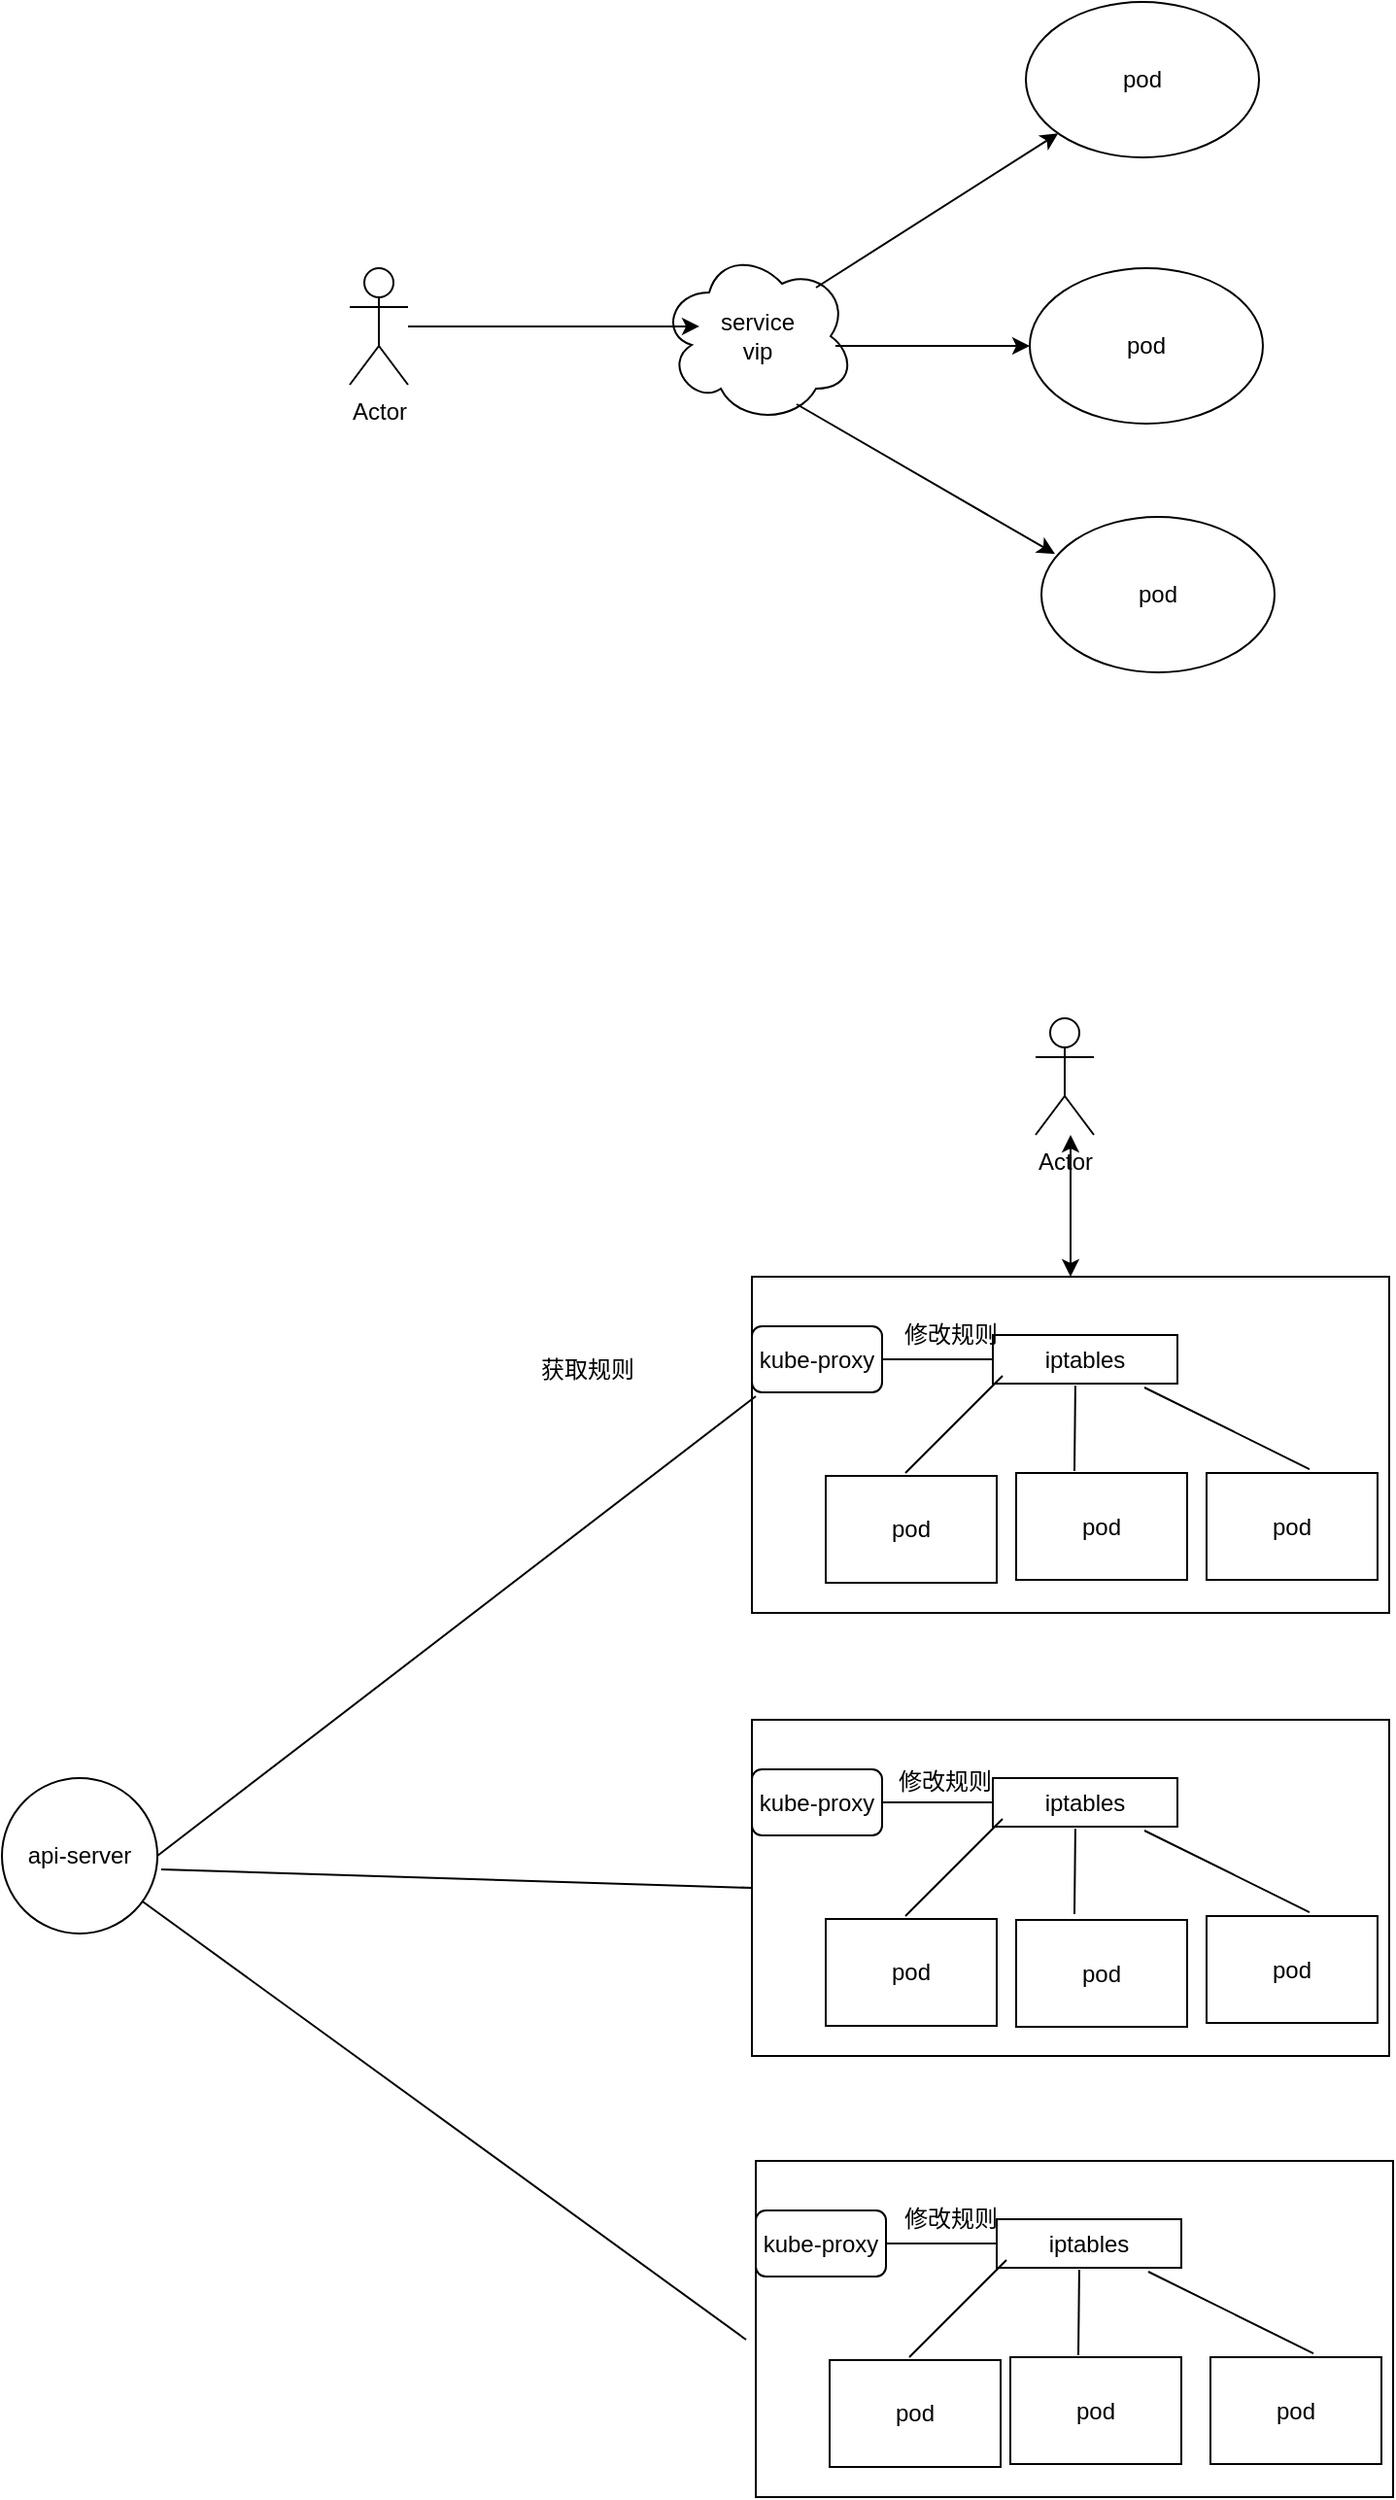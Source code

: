 <mxfile>
    <diagram id="Dsr6dYloNJloRHsYJIIj" name="第 1 页">
        <mxGraphModel dx="1378" dy="860" grid="0" gridSize="10" guides="1" tooltips="1" connect="1" arrows="1" fold="1" page="1" pageScale="1" pageWidth="3300" pageHeight="2339" math="0" shadow="0">
            <root>
                <mxCell id="0"/>
                <mxCell id="1" parent="0"/>
                <mxCell id="2" value="pod" style="ellipse;whiteSpace=wrap;html=1;" parent="1" vertex="1">
                    <mxGeometry x="558" y="183" width="120" height="80" as="geometry"/>
                </mxCell>
                <mxCell id="3" value="pod" style="ellipse;whiteSpace=wrap;html=1;" parent="1" vertex="1">
                    <mxGeometry x="566" y="448" width="120" height="80" as="geometry"/>
                </mxCell>
                <mxCell id="4" value="pod" style="ellipse;whiteSpace=wrap;html=1;" parent="1" vertex="1">
                    <mxGeometry x="560" y="320" width="120" height="80" as="geometry"/>
                </mxCell>
                <mxCell id="5" value="service&lt;br&gt;vip" style="ellipse;shape=cloud;whiteSpace=wrap;html=1;" parent="1" vertex="1">
                    <mxGeometry x="370" y="310" width="100" height="90" as="geometry"/>
                </mxCell>
                <mxCell id="17" style="edgeStyle=orthogonalEdgeStyle;orthogonalLoop=1;jettySize=auto;html=1;entryX=0.2;entryY=0.444;entryDx=0;entryDy=0;entryPerimeter=0;" parent="1" source="6" target="5" edge="1">
                    <mxGeometry relative="1" as="geometry"/>
                </mxCell>
                <mxCell id="6" value="Actor" style="shape=umlActor;verticalLabelPosition=bottom;verticalAlign=top;html=1;outlineConnect=0;" parent="1" vertex="1">
                    <mxGeometry x="210" y="320" width="30" height="60" as="geometry"/>
                </mxCell>
                <mxCell id="11" value="" style="endArrow=classic;html=1;" parent="1" target="2" edge="1">
                    <mxGeometry width="50" height="50" relative="1" as="geometry">
                        <mxPoint x="450" y="330" as="sourcePoint"/>
                        <mxPoint x="500" y="280" as="targetPoint"/>
                    </mxGeometry>
                </mxCell>
                <mxCell id="12" value="" style="endArrow=classic;html=1;entryX=0.058;entryY=0.238;entryDx=0;entryDy=0;entryPerimeter=0;" parent="1" target="3" edge="1">
                    <mxGeometry width="50" height="50" relative="1" as="geometry">
                        <mxPoint x="440" y="390" as="sourcePoint"/>
                        <mxPoint x="572.248" y="281.09" as="targetPoint"/>
                    </mxGeometry>
                </mxCell>
                <mxCell id="13" value="" style="endArrow=classic;html=1;entryX=0;entryY=0.5;entryDx=0;entryDy=0;" parent="1" target="4" edge="1">
                    <mxGeometry width="50" height="50" relative="1" as="geometry">
                        <mxPoint x="460" y="360" as="sourcePoint"/>
                        <mxPoint x="510" y="310" as="targetPoint"/>
                    </mxGeometry>
                </mxCell>
                <mxCell id="18" value="api-server" style="ellipse;whiteSpace=wrap;html=1;aspect=fixed;" vertex="1" parent="1">
                    <mxGeometry x="31" y="1097" width="80" height="80" as="geometry"/>
                </mxCell>
                <mxCell id="19" value="" style="rounded=0;whiteSpace=wrap;html=1;" vertex="1" parent="1">
                    <mxGeometry x="417" y="839" width="328" height="173" as="geometry"/>
                </mxCell>
                <mxCell id="20" value="kube-proxy" style="rounded=1;whiteSpace=wrap;html=1;" vertex="1" parent="1">
                    <mxGeometry x="417" y="864.5" width="67" height="34" as="geometry"/>
                </mxCell>
                <mxCell id="21" value="pod" style="rounded=0;whiteSpace=wrap;html=1;" vertex="1" parent="1">
                    <mxGeometry x="455" y="941.5" width="88" height="55" as="geometry"/>
                </mxCell>
                <mxCell id="24" value="iptables" style="rounded=0;whiteSpace=wrap;html=1;" vertex="1" parent="1">
                    <mxGeometry x="541" y="869" width="95" height="25" as="geometry"/>
                </mxCell>
                <mxCell id="30" value="" style="endArrow=none;html=1;entryX=0.447;entryY=1.04;entryDx=0;entryDy=0;entryPerimeter=0;" edge="1" parent="1" target="24">
                    <mxGeometry width="50" height="50" relative="1" as="geometry">
                        <mxPoint x="583" y="939" as="sourcePoint"/>
                        <mxPoint x="614" y="908" as="targetPoint"/>
                    </mxGeometry>
                </mxCell>
                <mxCell id="31" value="" style="endArrow=none;html=1;exitX=1;exitY=0.5;exitDx=0;exitDy=0;" edge="1" parent="1" source="20" target="24">
                    <mxGeometry width="50" height="50" relative="1" as="geometry">
                        <mxPoint x="488" y="901" as="sourcePoint"/>
                        <mxPoint x="538" y="851" as="targetPoint"/>
                    </mxGeometry>
                </mxCell>
                <mxCell id="35" value="" style="endArrow=none;html=1;exitX=1;exitY=0.5;exitDx=0;exitDy=0;" edge="1" parent="1" source="18">
                    <mxGeometry width="50" height="50" relative="1" as="geometry">
                        <mxPoint x="369" y="950.5" as="sourcePoint"/>
                        <mxPoint x="419" y="900.5" as="targetPoint"/>
                    </mxGeometry>
                </mxCell>
                <mxCell id="36" value="获取规则" style="text;html=1;align=center;verticalAlign=middle;resizable=0;points=[];autosize=1;" vertex="1" parent="1">
                    <mxGeometry x="303" y="878" width="58" height="18" as="geometry"/>
                </mxCell>
                <mxCell id="37" value="pod" style="rounded=0;whiteSpace=wrap;html=1;" vertex="1" parent="1">
                    <mxGeometry x="553" y="940" width="88" height="55" as="geometry"/>
                </mxCell>
                <mxCell id="38" value="pod" style="rounded=0;whiteSpace=wrap;html=1;" vertex="1" parent="1">
                    <mxGeometry x="651" y="940" width="88" height="55" as="geometry"/>
                </mxCell>
                <mxCell id="39" value="" style="endArrow=none;html=1;" edge="1" parent="1">
                    <mxGeometry width="50" height="50" relative="1" as="geometry">
                        <mxPoint x="496" y="940" as="sourcePoint"/>
                        <mxPoint x="546" y="890" as="targetPoint"/>
                    </mxGeometry>
                </mxCell>
                <mxCell id="40" value="" style="endArrow=none;html=1;entryX=0.602;entryY=-0.036;entryDx=0;entryDy=0;entryPerimeter=0;" edge="1" parent="1" target="38">
                    <mxGeometry width="50" height="50" relative="1" as="geometry">
                        <mxPoint x="619" y="896" as="sourcePoint"/>
                        <mxPoint x="700" y="929" as="targetPoint"/>
                        <Array as="points"/>
                    </mxGeometry>
                </mxCell>
                <mxCell id="41" value="Actor" style="shape=umlActor;verticalLabelPosition=bottom;verticalAlign=top;html=1;outlineConnect=0;rounded=0;sketch=0;" vertex="1" parent="1">
                    <mxGeometry x="563" y="706" width="30" height="60" as="geometry"/>
                </mxCell>
                <mxCell id="42" value="" style="endArrow=classic;startArrow=classic;html=1;exitX=0.5;exitY=0;exitDx=0;exitDy=0;" edge="1" parent="1" source="19">
                    <mxGeometry width="50" height="50" relative="1" as="geometry">
                        <mxPoint x="531" y="816" as="sourcePoint"/>
                        <mxPoint x="581" y="766" as="targetPoint"/>
                    </mxGeometry>
                </mxCell>
                <mxCell id="45" value="" style="rounded=0;whiteSpace=wrap;html=1;" vertex="1" parent="1">
                    <mxGeometry x="417" y="1067" width="328" height="173" as="geometry"/>
                </mxCell>
                <mxCell id="46" value="kube-proxy" style="rounded=1;whiteSpace=wrap;html=1;" vertex="1" parent="1">
                    <mxGeometry x="417" y="1092.5" width="67" height="34" as="geometry"/>
                </mxCell>
                <mxCell id="47" value="pod" style="rounded=0;whiteSpace=wrap;html=1;" vertex="1" parent="1">
                    <mxGeometry x="455" y="1169.5" width="88" height="55" as="geometry"/>
                </mxCell>
                <mxCell id="48" value="iptables" style="rounded=0;whiteSpace=wrap;html=1;" vertex="1" parent="1">
                    <mxGeometry x="541" y="1097" width="95" height="25" as="geometry"/>
                </mxCell>
                <mxCell id="49" value="" style="endArrow=none;html=1;entryX=0.447;entryY=1.04;entryDx=0;entryDy=0;entryPerimeter=0;" edge="1" target="48" parent="1">
                    <mxGeometry width="50" height="50" relative="1" as="geometry">
                        <mxPoint x="583" y="1167" as="sourcePoint"/>
                        <mxPoint x="614" y="1136" as="targetPoint"/>
                    </mxGeometry>
                </mxCell>
                <mxCell id="50" value="" style="endArrow=none;html=1;exitX=1;exitY=0.5;exitDx=0;exitDy=0;" edge="1" source="46" target="48" parent="1">
                    <mxGeometry width="50" height="50" relative="1" as="geometry">
                        <mxPoint x="488" y="1129" as="sourcePoint"/>
                        <mxPoint x="538" y="1079" as="targetPoint"/>
                    </mxGeometry>
                </mxCell>
                <mxCell id="51" value="pod" style="rounded=0;whiteSpace=wrap;html=1;" vertex="1" parent="1">
                    <mxGeometry x="553" y="1170" width="88" height="55" as="geometry"/>
                </mxCell>
                <mxCell id="52" value="pod" style="rounded=0;whiteSpace=wrap;html=1;" vertex="1" parent="1">
                    <mxGeometry x="651" y="1168" width="88" height="55" as="geometry"/>
                </mxCell>
                <mxCell id="53" value="" style="endArrow=none;html=1;" edge="1" parent="1">
                    <mxGeometry width="50" height="50" relative="1" as="geometry">
                        <mxPoint x="496" y="1168" as="sourcePoint"/>
                        <mxPoint x="546" y="1118" as="targetPoint"/>
                    </mxGeometry>
                </mxCell>
                <mxCell id="54" value="" style="endArrow=none;html=1;entryX=0.602;entryY=-0.036;entryDx=0;entryDy=0;entryPerimeter=0;" edge="1" target="52" parent="1">
                    <mxGeometry width="50" height="50" relative="1" as="geometry">
                        <mxPoint x="619" y="1124" as="sourcePoint"/>
                        <mxPoint x="700" y="1157" as="targetPoint"/>
                        <Array as="points"/>
                    </mxGeometry>
                </mxCell>
                <mxCell id="56" value="" style="rounded=0;whiteSpace=wrap;html=1;" vertex="1" parent="1">
                    <mxGeometry x="419" y="1294" width="328" height="173" as="geometry"/>
                </mxCell>
                <mxCell id="57" value="kube-proxy" style="rounded=1;whiteSpace=wrap;html=1;" vertex="1" parent="1">
                    <mxGeometry x="419" y="1319.5" width="67" height="34" as="geometry"/>
                </mxCell>
                <mxCell id="58" value="pod" style="rounded=0;whiteSpace=wrap;html=1;" vertex="1" parent="1">
                    <mxGeometry x="457" y="1396.5" width="88" height="55" as="geometry"/>
                </mxCell>
                <mxCell id="59" value="iptables" style="rounded=0;whiteSpace=wrap;html=1;" vertex="1" parent="1">
                    <mxGeometry x="543" y="1324" width="95" height="25" as="geometry"/>
                </mxCell>
                <mxCell id="60" value="" style="endArrow=none;html=1;entryX=0.447;entryY=1.04;entryDx=0;entryDy=0;entryPerimeter=0;" edge="1" target="59" parent="1">
                    <mxGeometry width="50" height="50" relative="1" as="geometry">
                        <mxPoint x="585" y="1394" as="sourcePoint"/>
                        <mxPoint x="616" y="1363" as="targetPoint"/>
                    </mxGeometry>
                </mxCell>
                <mxCell id="61" value="" style="endArrow=none;html=1;exitX=1;exitY=0.5;exitDx=0;exitDy=0;" edge="1" source="57" target="59" parent="1">
                    <mxGeometry width="50" height="50" relative="1" as="geometry">
                        <mxPoint x="490" y="1356" as="sourcePoint"/>
                        <mxPoint x="540" y="1306" as="targetPoint"/>
                    </mxGeometry>
                </mxCell>
                <mxCell id="62" value="pod" style="rounded=0;whiteSpace=wrap;html=1;" vertex="1" parent="1">
                    <mxGeometry x="550" y="1395" width="88" height="55" as="geometry"/>
                </mxCell>
                <mxCell id="63" value="pod" style="rounded=0;whiteSpace=wrap;html=1;" vertex="1" parent="1">
                    <mxGeometry x="653" y="1395" width="88" height="55" as="geometry"/>
                </mxCell>
                <mxCell id="64" value="" style="endArrow=none;html=1;" edge="1" parent="1">
                    <mxGeometry width="50" height="50" relative="1" as="geometry">
                        <mxPoint x="498" y="1395" as="sourcePoint"/>
                        <mxPoint x="548" y="1345" as="targetPoint"/>
                    </mxGeometry>
                </mxCell>
                <mxCell id="65" value="" style="endArrow=none;html=1;entryX=0.602;entryY=-0.036;entryDx=0;entryDy=0;entryPerimeter=0;" edge="1" target="63" parent="1">
                    <mxGeometry width="50" height="50" relative="1" as="geometry">
                        <mxPoint x="621" y="1351" as="sourcePoint"/>
                        <mxPoint x="702" y="1384" as="targetPoint"/>
                        <Array as="points"/>
                    </mxGeometry>
                </mxCell>
                <mxCell id="66" value="" style="endArrow=none;html=1;" edge="1" parent="1" source="18">
                    <mxGeometry width="50" height="50" relative="1" as="geometry">
                        <mxPoint x="119" y="1188" as="sourcePoint"/>
                        <mxPoint x="414" y="1386" as="targetPoint"/>
                    </mxGeometry>
                </mxCell>
                <mxCell id="67" value="" style="endArrow=none;html=1;entryX=0;entryY=0.5;entryDx=0;entryDy=0;" edge="1" parent="1" target="45">
                    <mxGeometry width="50" height="50" relative="1" as="geometry">
                        <mxPoint x="113" y="1144" as="sourcePoint"/>
                        <mxPoint x="163" y="1103" as="targetPoint"/>
                    </mxGeometry>
                </mxCell>
                <mxCell id="68" value="修改规则" style="text;html=1;align=center;verticalAlign=middle;resizable=0;points=[];autosize=1;" vertex="1" parent="1">
                    <mxGeometry x="487" y="1090" width="58" height="18" as="geometry"/>
                </mxCell>
                <mxCell id="69" value="修改规则" style="text;html=1;align=center;verticalAlign=middle;resizable=0;points=[];autosize=1;" vertex="1" parent="1">
                    <mxGeometry x="490" y="860" width="58" height="18" as="geometry"/>
                </mxCell>
                <mxCell id="70" value="修改规则" style="text;html=1;align=center;verticalAlign=middle;resizable=0;points=[];autosize=1;" vertex="1" parent="1">
                    <mxGeometry x="490" y="1315" width="58" height="18" as="geometry"/>
                </mxCell>
            </root>
        </mxGraphModel>
    </diagram>
</mxfile>